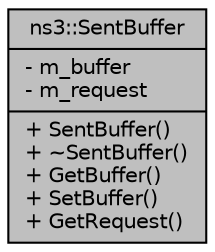 digraph "ns3::SentBuffer"
{
  edge [fontname="Helvetica",fontsize="10",labelfontname="Helvetica",labelfontsize="10"];
  node [fontname="Helvetica",fontsize="10",shape=record];
  Node1 [label="{ns3::SentBuffer\n|- m_buffer\l- m_request\l|+ SentBuffer()\l+ ~SentBuffer()\l+ GetBuffer()\l+ SetBuffer()\l+ GetRequest()\l}",height=0.2,width=0.4,color="black", fillcolor="grey75", style="filled", fontcolor="black"];
}
